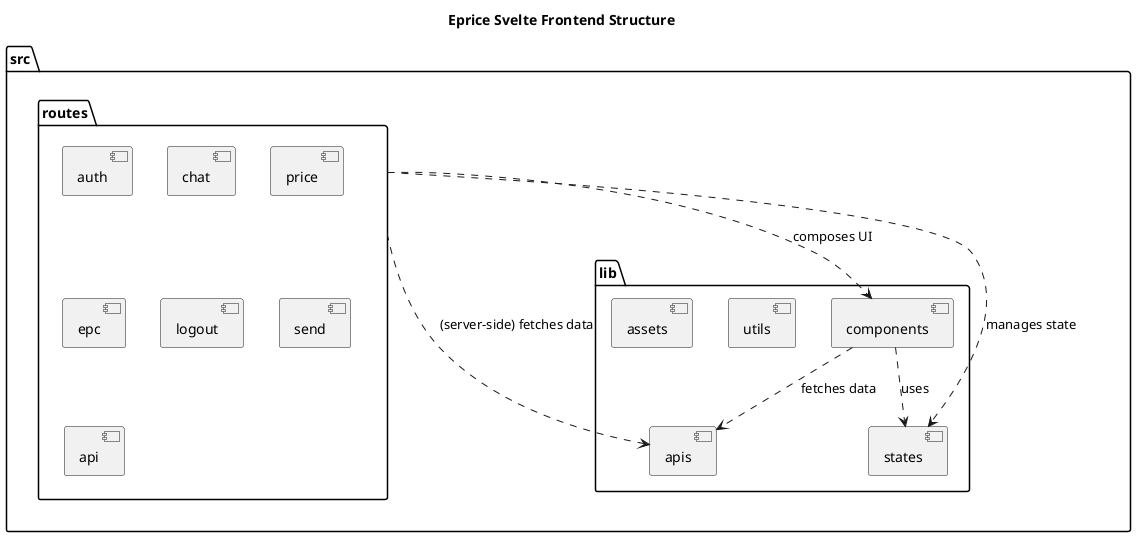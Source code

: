 @startuml
title Eprice Svelte Frontend Structure

package "src" {
  package "routes" {
    [auth]
    [chat]
    [price]
    [epc]
    [logout]
    [send]
    [api]
  }
  package "lib" {
    [apis]
    [components]
    [states]
    [utils]
    [assets]
  }
}

[components] ..> [states] : uses
[components] ..> [apis] : fetches data
[routes] ..> [components] : composes UI
[routes] ..> [apis] : (server-side) fetches data
[routes] ..> [states] : manages state

@enduml